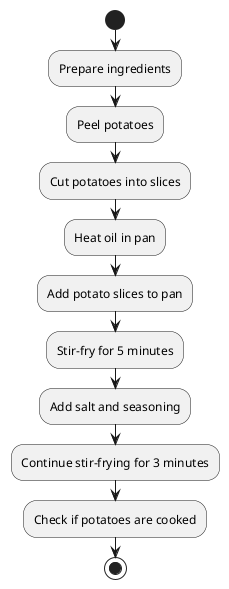 @startuml
start
:Prepare ingredients;
:Peel potatoes;
:Cut potatoes into slices;
:Heat oil in pan;
:Add potato slices to pan;
:Stir-fry for 5 minutes;
:Add salt and seasoning;
:Continue stir-frying for 3 minutes;
:Check if potatoes are cooked;
stop
@enduml